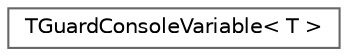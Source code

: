 digraph "Graphical Class Hierarchy"
{
 // INTERACTIVE_SVG=YES
 // LATEX_PDF_SIZE
  bgcolor="transparent";
  edge [fontname=Helvetica,fontsize=10,labelfontname=Helvetica,labelfontsize=10];
  node [fontname=Helvetica,fontsize=10,shape=box,height=0.2,width=0.4];
  rankdir="LR";
  Node0 [id="Node000000",label="TGuardConsoleVariable\< T \>",height=0.2,width=0.4,color="grey40", fillcolor="white", style="filled",URL="$d6/d2f/structTGuardConsoleVariable.html",tooltip="Utility class to modify a console variable's value for a certain scope and restore it to its previous..."];
}
